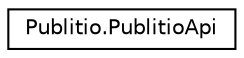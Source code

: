 digraph "Graphical Class Hierarchy"
{
  edge [fontname="Helvetica",fontsize="10",labelfontname="Helvetica",labelfontsize="10"];
  node [fontname="Helvetica",fontsize="10",shape=record];
  rankdir="LR";
  Node0 [label="Publitio.PublitioApi",height=0.2,width=0.4,color="black", fillcolor="white", style="filled",URL="$classPublitio_1_1PublitioApi.html",tooltip="This class is the main interface to the https://publit.io website API. For the most up-to-date and co..."];
}
